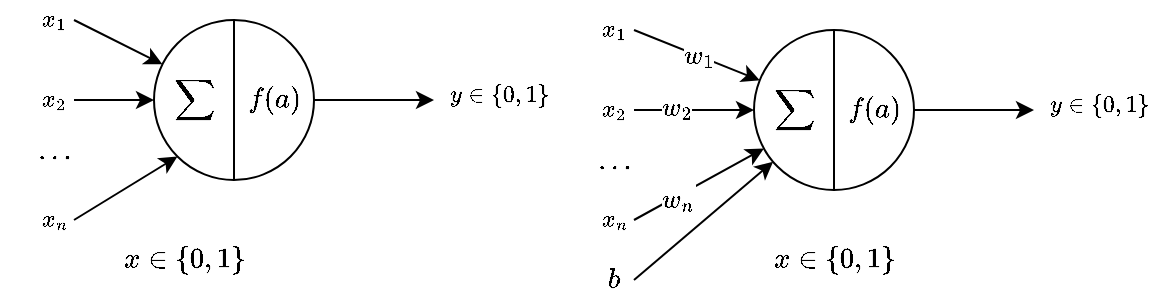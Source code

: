 <mxfile version="14.5.1" type="device"><diagram id="cRfHgj_2whRP5T1XNpsW" name="Page-1"><mxGraphModel dx="981" dy="594" grid="1" gridSize="10" guides="1" tooltips="1" connect="1" arrows="1" fold="1" page="1" pageScale="1" pageWidth="827" pageHeight="1169" math="1" shadow="0"><root><mxCell id="0"/><mxCell id="1" parent="0"/><mxCell id="gigGbcn5UA33QK7_yAcA-34" style="edgeStyle=none;rounded=0;orthogonalLoop=1;jettySize=auto;html=1;exitX=1;exitY=0.5;exitDx=0;exitDy=0;entryX=0;entryY=0.25;entryDx=0;entryDy=0;" edge="1" parent="1" source="gigGbcn5UA33QK7_yAcA-1" target="gigGbcn5UA33QK7_yAcA-29"><mxGeometry relative="1" as="geometry"/></mxCell><mxCell id="gigGbcn5UA33QK7_yAcA-1" value="" style="ellipse;whiteSpace=wrap;html=1;aspect=fixed;" vertex="1" parent="1"><mxGeometry x="60" y="30" width="80" height="80" as="geometry"/></mxCell><mxCell id="gigGbcn5UA33QK7_yAcA-29" value="&lt;font style=&quot;font-size: 10px&quot;&gt;$$y \in \{0,1\}$$&amp;nbsp;&lt;/font&gt;" style="text;html=1;strokeColor=none;fillColor=none;align=right;verticalAlign=middle;whiteSpace=wrap;rounded=0;" vertex="1" parent="1"><mxGeometry x="200" y="65" width="60" height="20" as="geometry"/></mxCell><mxCell id="gigGbcn5UA33QK7_yAcA-35" value="$$x \in \{0,1\}$$" style="text;html=1;strokeColor=none;fillColor=none;align=center;verticalAlign=middle;whiteSpace=wrap;rounded=0;" vertex="1" parent="1"><mxGeometry x="40" y="140" width="70" height="20" as="geometry"/></mxCell><mxCell id="gigGbcn5UA33QK7_yAcA-36" value="" style="endArrow=none;html=1;exitX=0.5;exitY=1;exitDx=0;exitDy=0;entryX=0.5;entryY=0;entryDx=0;entryDy=0;" edge="1" parent="1" source="gigGbcn5UA33QK7_yAcA-1" target="gigGbcn5UA33QK7_yAcA-1"><mxGeometry width="50" height="50" relative="1" as="geometry"><mxPoint x="300" y="130" as="sourcePoint"/><mxPoint x="350" y="80" as="targetPoint"/></mxGeometry></mxCell><mxCell id="gigGbcn5UA33QK7_yAcA-37" value="$$&amp;nbsp; &amp;nbsp;\sum$$" style="text;html=1;strokeColor=none;fillColor=none;align=center;verticalAlign=middle;whiteSpace=wrap;rounded=0;" vertex="1" parent="1"><mxGeometry x="70" y="57.5" width="20" height="25" as="geometry"/></mxCell><mxCell id="gigGbcn5UA33QK7_yAcA-38" value="$$f(a)$$" style="text;html=1;strokeColor=none;fillColor=none;align=center;verticalAlign=middle;whiteSpace=wrap;rounded=0;" vertex="1" parent="1"><mxGeometry x="100" y="60" width="40" height="20" as="geometry"/></mxCell><mxCell id="gigGbcn5UA33QK7_yAcA-39" style="edgeStyle=none;rounded=0;orthogonalLoop=1;jettySize=auto;html=1;exitX=1;exitY=0.5;exitDx=0;exitDy=0;entryX=0;entryY=0.25;entryDx=0;entryDy=0;" edge="1" source="gigGbcn5UA33QK7_yAcA-40" target="gigGbcn5UA33QK7_yAcA-48" parent="1"><mxGeometry relative="1" as="geometry"/></mxCell><mxCell id="gigGbcn5UA33QK7_yAcA-40" value="" style="ellipse;whiteSpace=wrap;html=1;aspect=fixed;" vertex="1" parent="1"><mxGeometry x="360" y="35" width="80" height="80" as="geometry"/></mxCell><mxCell id="gigGbcn5UA33QK7_yAcA-58" value="$$w_1$$" style="edgeStyle=none;rounded=0;orthogonalLoop=1;jettySize=auto;html=1;exitX=1;exitY=0.5;exitDx=0;exitDy=0;" edge="1" parent="1" source="gigGbcn5UA33QK7_yAcA-42" target="gigGbcn5UA33QK7_yAcA-40"><mxGeometry relative="1" as="geometry"/></mxCell><mxCell id="gigGbcn5UA33QK7_yAcA-42" value="&lt;span style=&quot;font-size: 10px&quot;&gt;$$x_1$$&lt;/span&gt;" style="text;html=1;strokeColor=none;fillColor=none;align=center;verticalAlign=middle;whiteSpace=wrap;rounded=0;labelBackgroundColor=none;" vertex="1" parent="1"><mxGeometry x="280" y="25" width="20" height="20" as="geometry"/></mxCell><mxCell id="gigGbcn5UA33QK7_yAcA-60" style="edgeStyle=none;rounded=0;orthogonalLoop=1;jettySize=auto;html=1;exitX=1;exitY=0.5;exitDx=0;exitDy=0;" edge="1" parent="1" source="gigGbcn5UA33QK7_yAcA-46" target="gigGbcn5UA33QK7_yAcA-40"><mxGeometry relative="1" as="geometry"/></mxCell><mxCell id="gigGbcn5UA33QK7_yAcA-63" value="$$w_n$$" style="edgeLabel;html=1;align=center;verticalAlign=middle;resizable=0;points=[];" vertex="1" connectable="0" parent="gigGbcn5UA33QK7_yAcA-60"><mxGeometry x="-0.349" y="-2" relative="1" as="geometry"><mxPoint as="offset"/></mxGeometry></mxCell><mxCell id="gigGbcn5UA33QK7_yAcA-46" value="&lt;span style=&quot;font-size: 10px&quot;&gt;$$x_n$$&lt;/span&gt;" style="text;html=1;strokeColor=none;fillColor=none;align=center;verticalAlign=middle;whiteSpace=wrap;rounded=0;labelBackgroundColor=none;" vertex="1" parent="1"><mxGeometry x="280" y="120" width="20" height="20" as="geometry"/></mxCell><mxCell id="gigGbcn5UA33QK7_yAcA-47" value="$$\dots$$" style="text;html=1;strokeColor=none;fillColor=none;align=center;verticalAlign=middle;whiteSpace=wrap;rounded=0;" vertex="1" parent="1"><mxGeometry x="280" y="90" width="20" height="20" as="geometry"/></mxCell><mxCell id="gigGbcn5UA33QK7_yAcA-48" value="&lt;font style=&quot;font-size: 10px&quot;&gt;$$y \in \{0,1\}$$&amp;nbsp;&lt;/font&gt;" style="text;html=1;strokeColor=none;fillColor=none;align=right;verticalAlign=middle;whiteSpace=wrap;rounded=0;" vertex="1" parent="1"><mxGeometry x="500" y="70" width="60" height="20" as="geometry"/></mxCell><mxCell id="gigGbcn5UA33QK7_yAcA-49" value="$$x \in \{0,1\}$$" style="text;html=1;strokeColor=none;fillColor=none;align=center;verticalAlign=middle;whiteSpace=wrap;rounded=0;" vertex="1" parent="1"><mxGeometry x="365" y="140" width="70" height="20" as="geometry"/></mxCell><mxCell id="gigGbcn5UA33QK7_yAcA-50" value="" style="endArrow=none;html=1;exitX=0.5;exitY=1;exitDx=0;exitDy=0;entryX=0.5;entryY=0;entryDx=0;entryDy=0;" edge="1" source="gigGbcn5UA33QK7_yAcA-40" target="gigGbcn5UA33QK7_yAcA-40" parent="1"><mxGeometry width="50" height="50" relative="1" as="geometry"><mxPoint x="600" y="135" as="sourcePoint"/><mxPoint x="650" y="85" as="targetPoint"/></mxGeometry></mxCell><mxCell id="gigGbcn5UA33QK7_yAcA-51" value="$$&amp;nbsp; &amp;nbsp;\sum$$" style="text;html=1;strokeColor=none;fillColor=none;align=center;verticalAlign=middle;whiteSpace=wrap;rounded=0;" vertex="1" parent="1"><mxGeometry x="370" y="62.5" width="20" height="25" as="geometry"/></mxCell><mxCell id="gigGbcn5UA33QK7_yAcA-52" value="$$f(a)$$" style="text;html=1;strokeColor=none;fillColor=none;align=center;verticalAlign=middle;whiteSpace=wrap;rounded=0;" vertex="1" parent="1"><mxGeometry x="400" y="65" width="40" height="20" as="geometry"/></mxCell><mxCell id="gigGbcn5UA33QK7_yAcA-78" style="edgeStyle=none;rounded=0;orthogonalLoop=1;jettySize=auto;html=1;exitX=1;exitY=0.5;exitDx=0;exitDy=0;" edge="1" parent="1" source="gigGbcn5UA33QK7_yAcA-54" target="gigGbcn5UA33QK7_yAcA-40"><mxGeometry relative="1" as="geometry"/></mxCell><mxCell id="gigGbcn5UA33QK7_yAcA-54" value="$$b$$" style="text;html=1;strokeColor=none;fillColor=none;align=center;verticalAlign=middle;whiteSpace=wrap;rounded=0;" vertex="1" parent="1"><mxGeometry x="280" y="150" width="20" height="20" as="geometry"/></mxCell><mxCell id="gigGbcn5UA33QK7_yAcA-57" style="edgeStyle=none;rounded=0;orthogonalLoop=1;jettySize=auto;html=1;exitX=1;exitY=0.5;exitDx=0;exitDy=0;entryX=0;entryY=0.5;entryDx=0;entryDy=0;" edge="1" parent="1" source="gigGbcn5UA33QK7_yAcA-56" target="gigGbcn5UA33QK7_yAcA-40"><mxGeometry relative="1" as="geometry"/></mxCell><mxCell id="gigGbcn5UA33QK7_yAcA-62" value="$$w_2$$" style="edgeLabel;html=1;align=center;verticalAlign=middle;resizable=0;points=[];" vertex="1" connectable="0" parent="gigGbcn5UA33QK7_yAcA-57"><mxGeometry x="-0.297" y="1" relative="1" as="geometry"><mxPoint as="offset"/></mxGeometry></mxCell><mxCell id="gigGbcn5UA33QK7_yAcA-56" value="&lt;span style=&quot;font-size: 10px&quot;&gt;$$x_2$$&lt;/span&gt;" style="text;html=1;strokeColor=none;fillColor=none;align=center;verticalAlign=middle;whiteSpace=wrap;rounded=0;labelBackgroundColor=none;" vertex="1" parent="1"><mxGeometry x="280" y="65" width="20" height="20" as="geometry"/></mxCell><mxCell id="gigGbcn5UA33QK7_yAcA-69" style="edgeStyle=none;rounded=0;orthogonalLoop=1;jettySize=auto;html=1;exitX=1;exitY=0.5;exitDx=0;exitDy=0;" edge="1" parent="1" source="gigGbcn5UA33QK7_yAcA-64" target="gigGbcn5UA33QK7_yAcA-1"><mxGeometry relative="1" as="geometry"/></mxCell><mxCell id="gigGbcn5UA33QK7_yAcA-64" value="&lt;span style=&quot;font-size: 10px&quot;&gt;$$x_1$$&lt;/span&gt;" style="text;html=1;strokeColor=none;fillColor=none;align=center;verticalAlign=middle;whiteSpace=wrap;rounded=0;labelBackgroundColor=none;" vertex="1" parent="1"><mxGeometry y="20" width="20" height="20" as="geometry"/></mxCell><mxCell id="gigGbcn5UA33QK7_yAcA-75" style="edgeStyle=none;rounded=0;orthogonalLoop=1;jettySize=auto;html=1;exitX=1;exitY=0.5;exitDx=0;exitDy=0;entryX=0;entryY=1;entryDx=0;entryDy=0;" edge="1" parent="1" source="gigGbcn5UA33QK7_yAcA-65" target="gigGbcn5UA33QK7_yAcA-1"><mxGeometry relative="1" as="geometry"/></mxCell><mxCell id="gigGbcn5UA33QK7_yAcA-65" value="&lt;span style=&quot;font-size: 10px&quot;&gt;$$x_n$$&lt;/span&gt;" style="text;html=1;strokeColor=none;fillColor=none;align=center;verticalAlign=middle;whiteSpace=wrap;rounded=0;labelBackgroundColor=none;" vertex="1" parent="1"><mxGeometry y="120" width="20" height="20" as="geometry"/></mxCell><mxCell id="gigGbcn5UA33QK7_yAcA-66" value="$$\dots$$" style="text;html=1;strokeColor=none;fillColor=none;align=center;verticalAlign=middle;whiteSpace=wrap;rounded=0;" vertex="1" parent="1"><mxGeometry y="85" width="20" height="20" as="geometry"/></mxCell><mxCell id="gigGbcn5UA33QK7_yAcA-76" style="edgeStyle=none;rounded=0;orthogonalLoop=1;jettySize=auto;html=1;exitX=1;exitY=0.5;exitDx=0;exitDy=0;entryX=0;entryY=0.5;entryDx=0;entryDy=0;" edge="1" parent="1" source="gigGbcn5UA33QK7_yAcA-68" target="gigGbcn5UA33QK7_yAcA-1"><mxGeometry relative="1" as="geometry"/></mxCell><mxCell id="gigGbcn5UA33QK7_yAcA-68" value="&lt;span style=&quot;font-size: 10px&quot;&gt;$$x_2$$&lt;/span&gt;" style="text;html=1;strokeColor=none;fillColor=none;align=center;verticalAlign=middle;whiteSpace=wrap;rounded=0;labelBackgroundColor=none;" vertex="1" parent="1"><mxGeometry y="60" width="20" height="20" as="geometry"/></mxCell></root></mxGraphModel></diagram></mxfile>